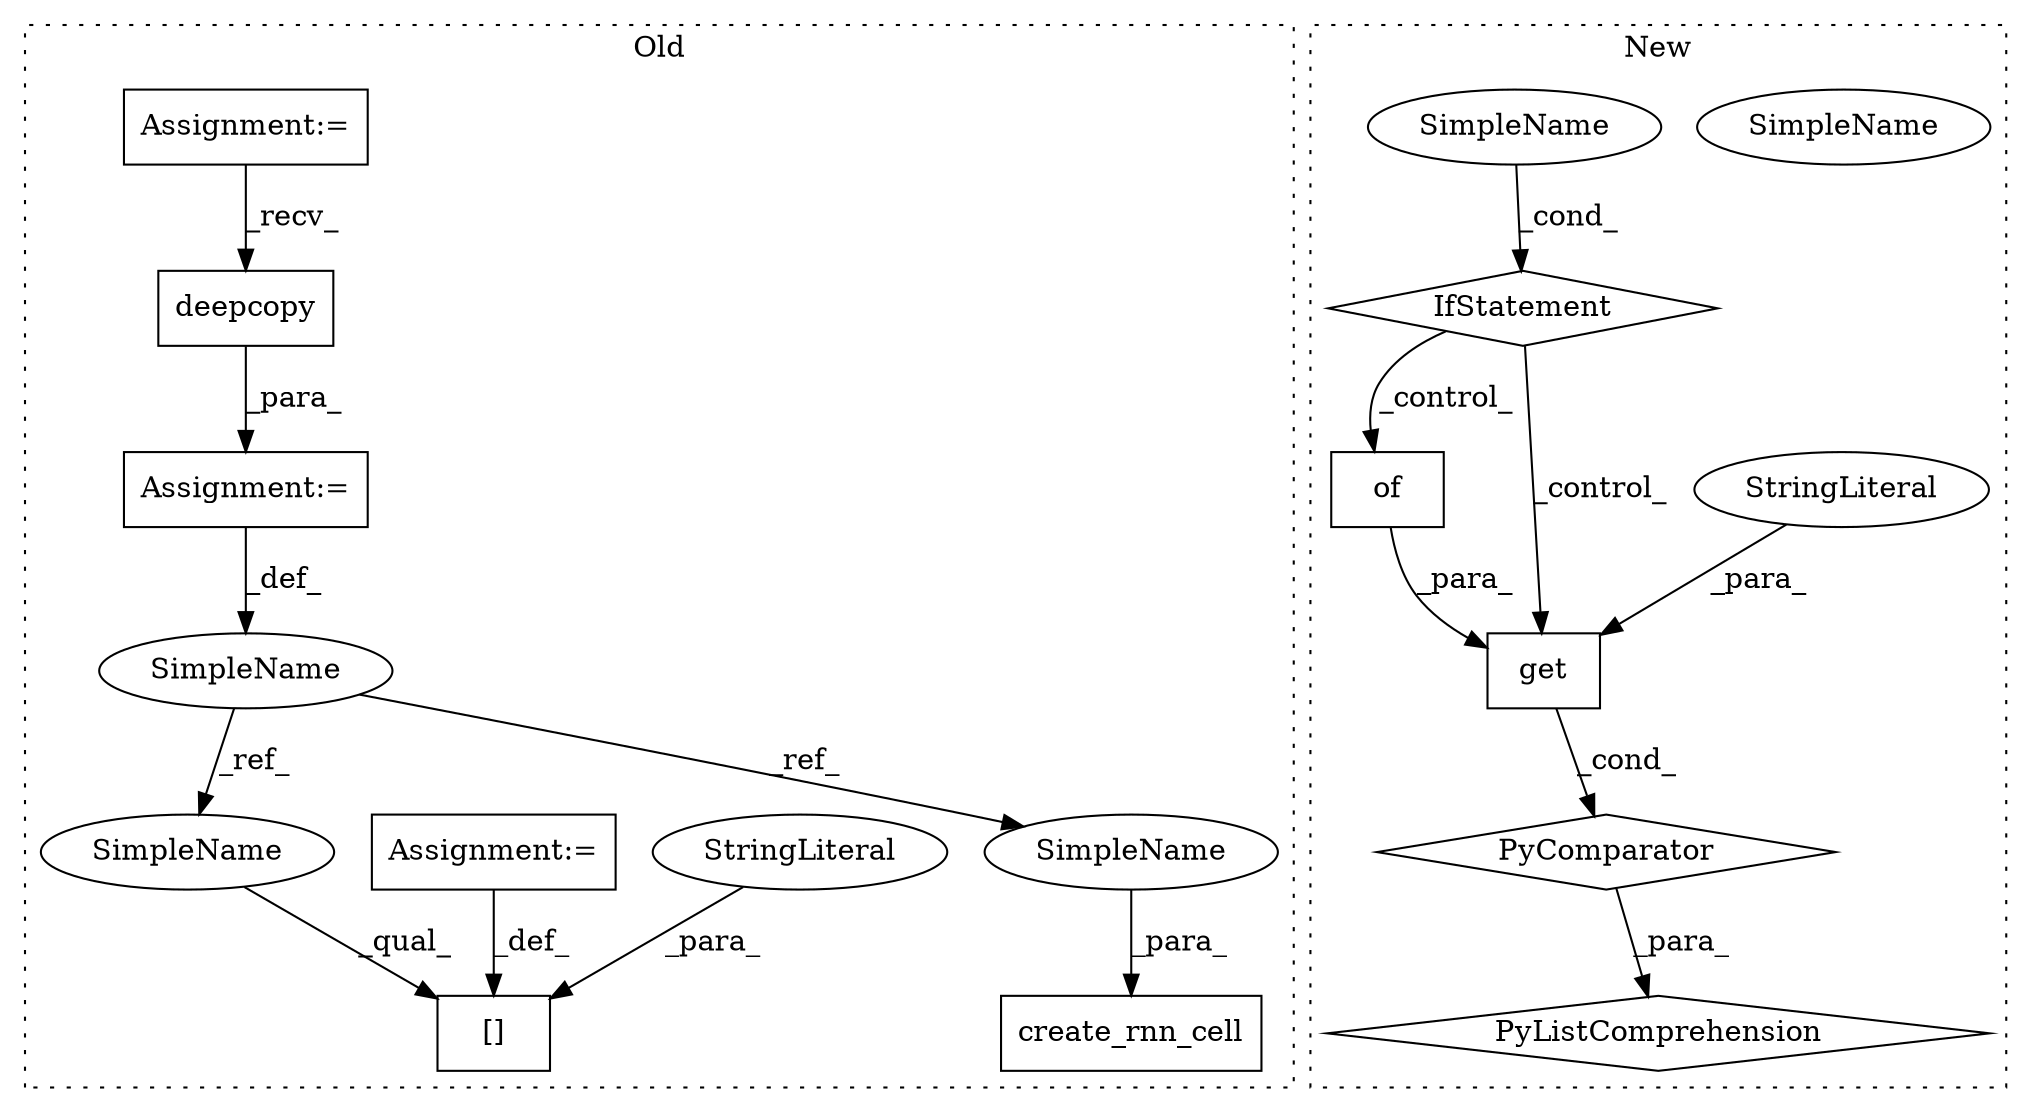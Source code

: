 digraph G {
subgraph cluster0 {
1 [label="create_rnn_cell" a="32" s="8667,8743" l="16,1" shape="box"];
8 [label="SimpleName" a="42" s="8306" l="11" shape="ellipse"];
9 [label="[]" a="2" s="8350,8373" l="12,1" shape="box"];
10 [label="StringLiteral" a="45" s="8362" l="11" shape="ellipse"];
12 [label="deepcopy" a="32" s="8323,8343" l="9,1" shape="box"];
13 [label="Assignment:=" a="7" s="7843" l="4" shape="box"];
14 [label="Assignment:=" a="7" s="8374" l="1" shape="box"];
15 [label="Assignment:=" a="7" s="8317" l="1" shape="box"];
17 [label="SimpleName" a="42" s="8350" l="11" shape="ellipse"];
18 [label="SimpleName" a="42" s="8716" l="11" shape="ellipse"];
label = "Old";
style="dotted";
}
subgraph cluster1 {
2 [label="of" a="32" s="9228" l="4" shape="box"];
3 [label="PyListComprehension" a="109" s="9152" l="255" shape="diamond"];
4 [label="PyComparator" a="113" s="9343" l="56" shape="diamond"];
5 [label="SimpleName" a="42" s="9394" l="5" shape="ellipse"];
6 [label="get" a="32" s="9201,9232" l="4,1" shape="box"];
7 [label="StringLiteral" a="45" s="9205" l="18" shape="ellipse"];
11 [label="IfStatement" a="25" s="9343" l="56" shape="diamond"];
16 [label="SimpleName" a="42" s="9394" l="5" shape="ellipse"];
label = "New";
style="dotted";
}
2 -> 6 [label="_para_"];
4 -> 3 [label="_para_"];
6 -> 4 [label="_cond_"];
7 -> 6 [label="_para_"];
8 -> 17 [label="_ref_"];
8 -> 18 [label="_ref_"];
10 -> 9 [label="_para_"];
11 -> 6 [label="_control_"];
11 -> 2 [label="_control_"];
12 -> 15 [label="_para_"];
13 -> 12 [label="_recv_"];
14 -> 9 [label="_def_"];
15 -> 8 [label="_def_"];
16 -> 11 [label="_cond_"];
17 -> 9 [label="_qual_"];
18 -> 1 [label="_para_"];
}